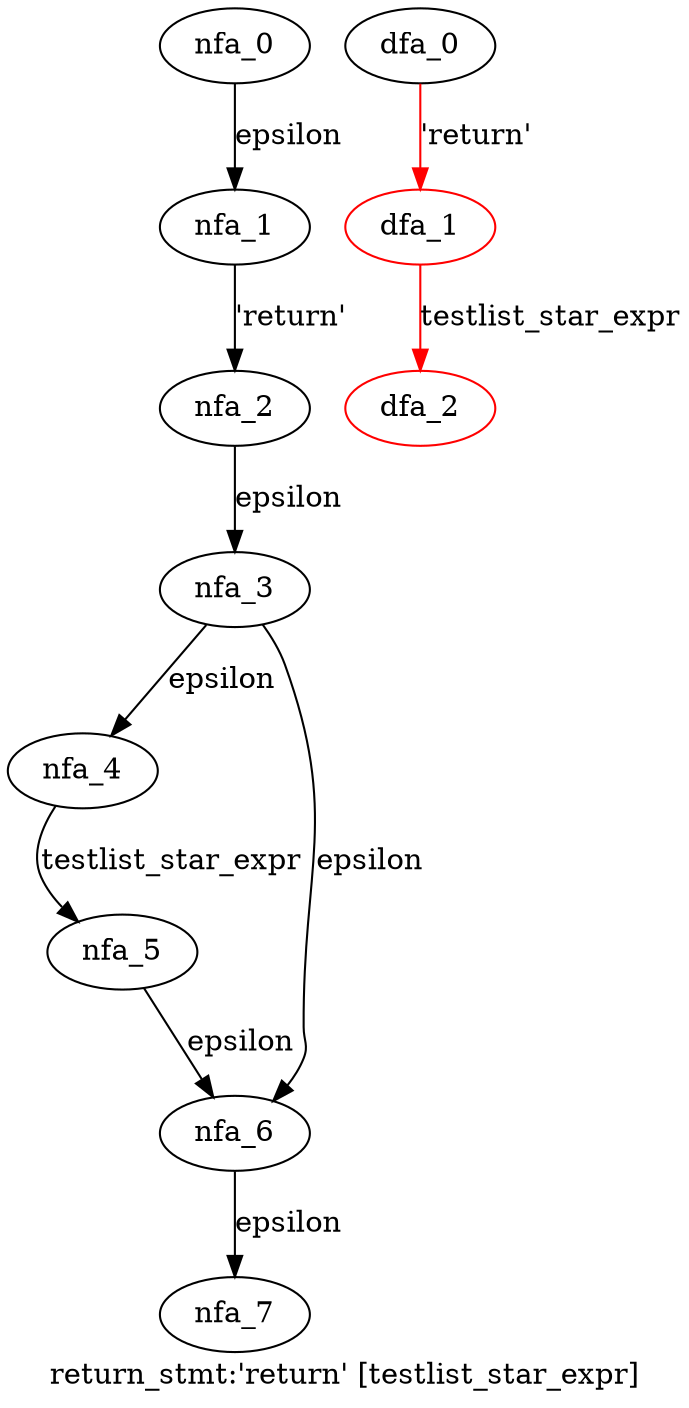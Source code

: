 digraph return_stmt {
 graph[label="return_stmt:'return' [testlist_star_expr]"]
 subgraph return_stmt_nfa {
  nfa_0->nfa_1[label="epsilon"]
  nfa_1->nfa_2[label="'return'"]
  nfa_2->nfa_3[label="epsilon"]
  nfa_3->nfa_4[label="epsilon"]
  nfa_4->nfa_5[label="testlist_star_expr"]
  nfa_5->nfa_6[label="epsilon"]
  nfa_6->nfa_7[label="epsilon"]
  nfa_3->nfa_6[label="epsilon"]
  }
 subgraph return_stmt_dfa {
  dfa_0->dfa_1[label="'return'",color=red]
  dfa_1->dfa_2[label="testlist_star_expr",color=red]
  dfa_1[color=red]
  dfa_2[color=red]
  }
}
